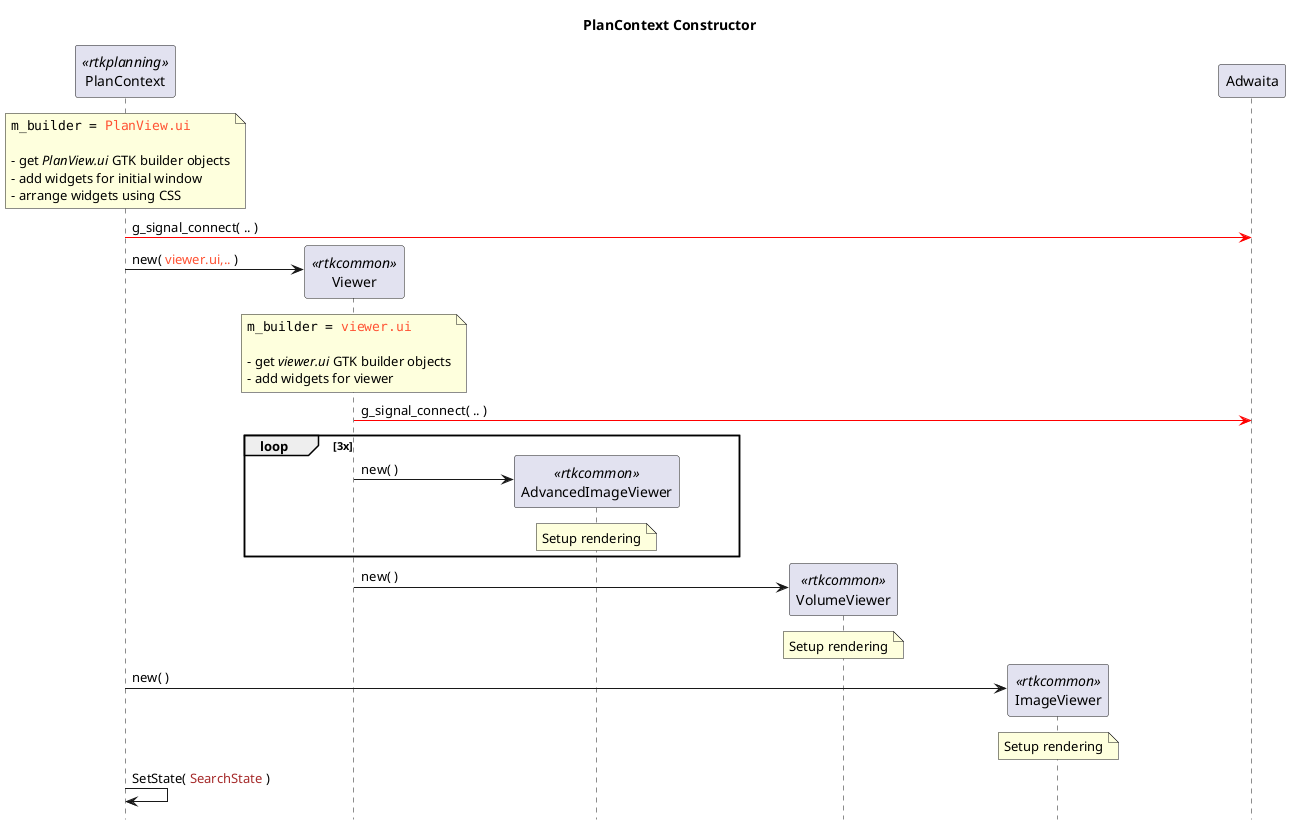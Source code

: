 @startuml PlanContext_Ctor

hide footbox
skinparam ParticipantPadding 50

title PlanContext Constructor

participant PlanContext <<rtkplanning>>
participant Viewer <<rtkcommon>>
participant AdvancedImageViewer <<rtkcommon>>
participant VolumeViewer <<rtkcommon>>
participant ImageViewer <<rtkcommon>>

note over PlanContext
    ""m_builder = <color #FF5233>PlanView.ui</color>""

    - get //PlanView.ui// GTK builder objects
    - add widgets for initial window
    - arrange widgets using CSS
end note

PlanContext -[#red]> Adwaita : g_signal_connect( .. )

create Viewer
PlanContext -> Viewer : new( <color #FF5233>viewer.ui,..</color> )
note over Viewer
    ""m_builder = <color #FF5233>viewer.ui</color>""

    - get //viewer.ui// GTK builder objects
    - add widgets for viewer
end note
Viewer -[#red]> Adwaita : g_signal_connect( .. )

loop 3x
    create AdvancedImageViewer
    Viewer -> AdvancedImageViewer : new( )
    note over AdvancedImageViewer : Setup rendering
end

create VolumeViewer
Viewer -> VolumeViewer : new( )
note over VolumeViewer : Setup rendering

create ImageViewer
PlanContext -> ImageViewer : new( )
note over ImageViewer : Setup rendering

PlanContext -> PlanContext : SetState( <color brown>SearchState</color> )

@enduml
